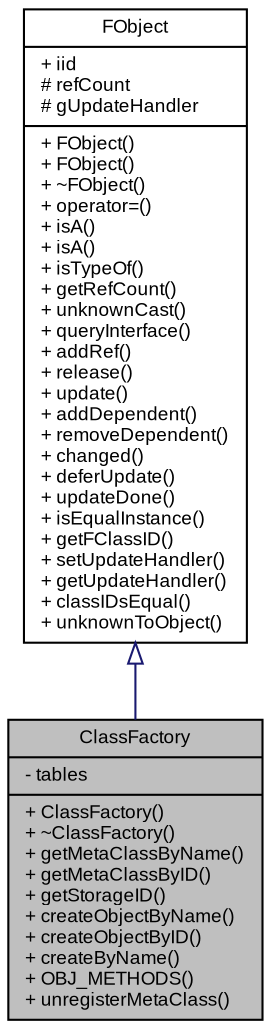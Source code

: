 digraph G
{
  bgcolor="transparent";
  edge [fontname="Arial",fontsize="9",labelfontname="Arial",labelfontsize="9"];
  node [fontname="Arial",fontsize="9",shape=record];
  Node1 [label="{ClassFactory\n|- tables\l|+ ClassFactory()\l+ ~ClassFactory()\l+ getMetaClassByName()\l+ getMetaClassByID()\l+ getStorageID()\l+ createObjectByName()\l+ createObjectByID()\l+ createByName()\l+ OBJ_METHODS()\l+ unregisterMetaClass()\l}",height=0.2,width=0.4,color="black", fillcolor="grey75", style="filled" fontcolor="black"];
  Node2 -> Node1 [dir=back,color="midnightblue",fontsize="9",style="solid",arrowtail="empty",fontname="Arial"];
  Node2 [label="{FObject\n|+ iid\l# refCount\l# gUpdateHandler\l|+ FObject()\l+ FObject()\l+ ~FObject()\l+ operator=()\l+ isA()\l+ isA()\l+ isTypeOf()\l+ getRefCount()\l+ unknownCast()\l+ queryInterface()\l+ addRef()\l+ release()\l+ update()\l+ addDependent()\l+ removeDependent()\l+ changed()\l+ deferUpdate()\l+ updateDone()\l+ isEqualInstance()\l+ getFClassID()\l+ setUpdateHandler()\l+ getUpdateHandler()\l+ classIDsEqual()\l+ unknownToObject()\l}",height=0.2,width=0.4,color="black",URL="$classSteinberg_1_1FObject.html",tooltip="Implements FUnknown and IDependent."];
}
